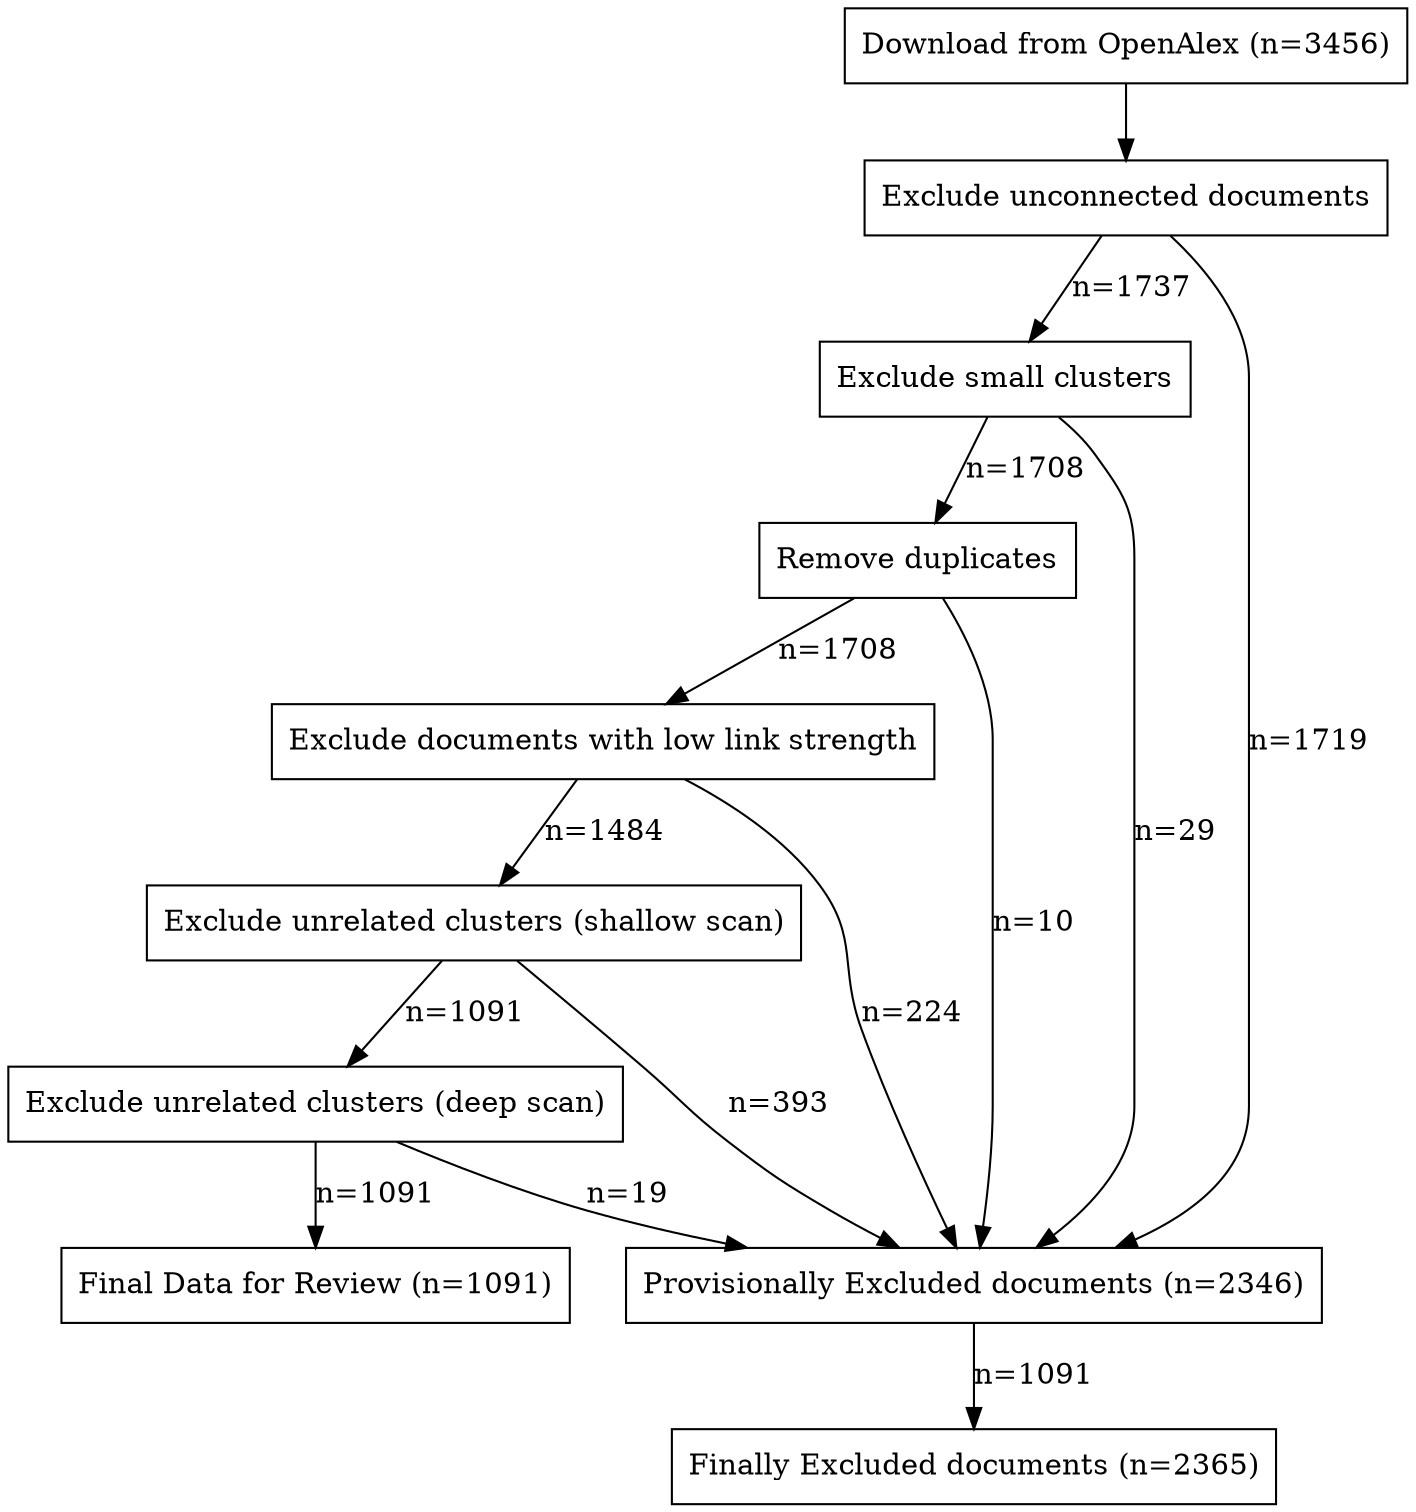 digraph G {
    node [shape=box];

    load_data [label="Download from OpenAlex (n=3456)"];
    filter_unconnected_documents [label="Exclude unconnected documents"];
    filter_clusters [label="Exclude small clusters"];
    remove_duplicates [label="Remove duplicates"];
    filter_low_links [label="Exclude documents with low link strength"];
    filter_unrelated_clusters [label="Exclude unrelated clusters (shallow scan)"];
    filter_unrelated_clusters_deep [label="Exclude unrelated clusters (deep scan)"];
    excluded_documents [label="Provisionally Excluded documents (n=2346)"];
    final_excluded_documents [label="Finally Excluded documents (n=2365)"];
    final_data [label="Final Data for Review (n=1091)"];


    load_data -> filter_unconnected_documents;
    filter_unconnected_documents -> filter_clusters [label="n=1737"];
    filter_unconnected_documents -> excluded_documents [label="n=1719"];
    filter_clusters -> remove_duplicates [label="n=1708"];
    remove_duplicates -> filter_low_links [label="n=1708"];
    remove_duplicates -> excluded_documents [label="n=10"];
    filter_low_links -> excluded_documents [label="n=224"];
    filter_low_links -> filter_unrelated_clusters [label="n=1484"];
    filter_unrelated_clusters -> excluded_documents [label="n=393"];
    filter_unrelated_clusters -> filter_unrelated_clusters_deep [label="n=1091"];
    filter_unrelated_clusters_deep -> excluded_documents [label="n=19"];
    filter_unrelated_clusters_deep -> final_data [label="n=1091"];
    filter_clusters -> excluded_documents [label="n=29"];
    excluded_documents -> final_excluded_documents [label="n=1091"];


    
}